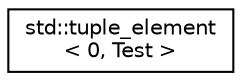 digraph "Graphical Class Hierarchy"
{
  edge [fontname="Helvetica",fontsize="10",labelfontname="Helvetica",labelfontsize="10"];
  node [fontname="Helvetica",fontsize="10",shape=record];
  rankdir="LR";
  Node0 [label="std::tuple_element\l\< 0, Test \>",height=0.2,width=0.4,color="black", fillcolor="white", style="filled",URL="$classstd_1_1tuple__element_3_010_00_01_test_01_4.html"];
}
